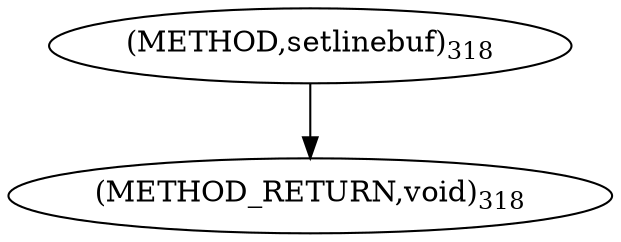 digraph "setlinebuf" {  
"30160" [label = <(METHOD,setlinebuf)<SUB>318</SUB>> ]
"30162" [label = <(METHOD_RETURN,void)<SUB>318</SUB>> ]
  "30160" -> "30162" 
}
